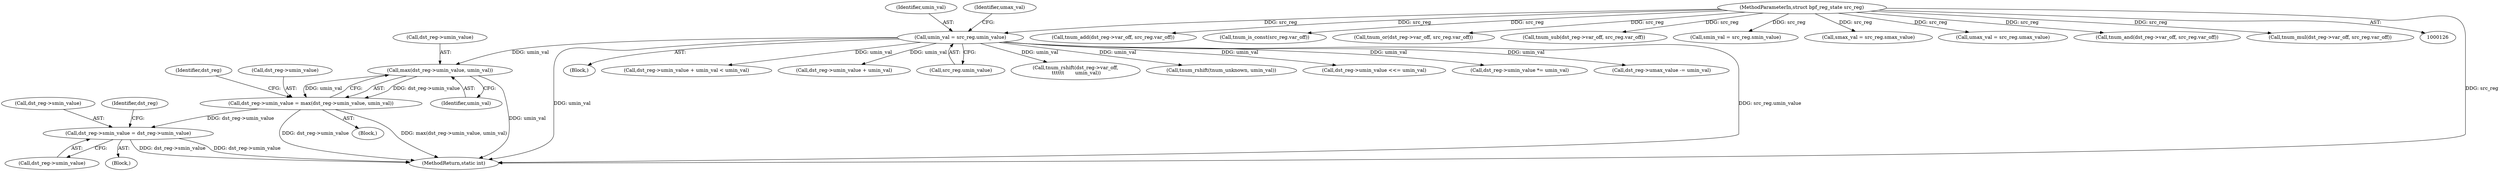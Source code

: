 digraph "0_linux_4374f256ce8182019353c0c639bb8d0695b4c941@pointer" {
"1000574" [label="(Call,max(dst_reg->umin_value, umin_val))"];
"1000173" [label="(Call,umin_val = src_reg.umin_value)"];
"1000130" [label="(MethodParameterIn,struct bpf_reg_state src_reg)"];
"1000570" [label="(Call,dst_reg->umin_value = max(dst_reg->umin_value, umin_val))"];
"1000617" [label="(Call,dst_reg->smin_value = dst_reg->umin_value)"];
"1000621" [label="(Call,dst_reg->umin_value)"];
"1000130" [label="(MethodParameterIn,struct bpf_reg_state src_reg)"];
"1000131" [label="(Block,)"];
"1000575" [label="(Call,dst_reg->umin_value)"];
"1000277" [label="(Call,tnum_add(dst_reg->var_off, src_reg.var_off))"];
"1000185" [label="(Call,tnum_is_const(src_reg.var_off))"];
"1000563" [label="(Call,tnum_or(dst_reg->var_off, src_reg.var_off))"];
"1000617" [label="(Call,dst_reg->smin_value = dst_reg->umin_value)"];
"1000570" [label="(Call,dst_reg->umin_value = max(dst_reg->umin_value, umin_val))"];
"1000236" [label="(Call,dst_reg->umin_value + umin_val < umin_val)"];
"1000237" [label="(Call,dst_reg->umin_value + umin_val)"];
"1000354" [label="(Call,tnum_sub(dst_reg->var_off, src_reg.var_off))"];
"1000175" [label="(Call,src_reg.umin_value)"];
"1000761" [label="(Call,tnum_rshift(dst_reg->var_off,\n \t\t\t\t\t\t       umin_val))"];
"1000771" [label="(Call,tnum_rshift(tnum_unknown, umin_val))"];
"1000197" [label="(Block,)"];
"1000163" [label="(Call,smin_val = src_reg.smin_value)"];
"1000168" [label="(Call,smax_val = src_reg.smax_value)"];
"1000649" [label="(Call,dst_reg->umin_value <<= umin_val)"];
"1000801" [label="(MethodReturn,static int)"];
"1000406" [label="(Call,dst_reg->umin_value *= umin_val)"];
"1000626" [label="(Identifier,dst_reg)"];
"1000178" [label="(Call,umax_val = src_reg.umax_value)"];
"1000174" [label="(Identifier,umin_val)"];
"1000618" [label="(Call,dst_reg->smin_value)"];
"1000474" [label="(Call,tnum_and(dst_reg->var_off, src_reg.var_off))"];
"1000581" [label="(Identifier,dst_reg)"];
"1000616" [label="(Block,)"];
"1000367" [label="(Call,tnum_mul(dst_reg->var_off, src_reg.var_off))"];
"1000574" [label="(Call,max(dst_reg->umin_value, umin_val))"];
"1000173" [label="(Call,umin_val = src_reg.umin_value)"];
"1000179" [label="(Identifier,umax_val)"];
"1000571" [label="(Call,dst_reg->umin_value)"];
"1000578" [label="(Identifier,umin_val)"];
"1000345" [label="(Call,dst_reg->umax_value -= umin_val)"];
"1000574" -> "1000570"  [label="AST: "];
"1000574" -> "1000578"  [label="CFG: "];
"1000575" -> "1000574"  [label="AST: "];
"1000578" -> "1000574"  [label="AST: "];
"1000570" -> "1000574"  [label="CFG: "];
"1000574" -> "1000801"  [label="DDG: umin_val"];
"1000574" -> "1000570"  [label="DDG: dst_reg->umin_value"];
"1000574" -> "1000570"  [label="DDG: umin_val"];
"1000173" -> "1000574"  [label="DDG: umin_val"];
"1000173" -> "1000131"  [label="AST: "];
"1000173" -> "1000175"  [label="CFG: "];
"1000174" -> "1000173"  [label="AST: "];
"1000175" -> "1000173"  [label="AST: "];
"1000179" -> "1000173"  [label="CFG: "];
"1000173" -> "1000801"  [label="DDG: src_reg.umin_value"];
"1000173" -> "1000801"  [label="DDG: umin_val"];
"1000130" -> "1000173"  [label="DDG: src_reg"];
"1000173" -> "1000236"  [label="DDG: umin_val"];
"1000173" -> "1000237"  [label="DDG: umin_val"];
"1000173" -> "1000345"  [label="DDG: umin_val"];
"1000173" -> "1000406"  [label="DDG: umin_val"];
"1000173" -> "1000649"  [label="DDG: umin_val"];
"1000173" -> "1000761"  [label="DDG: umin_val"];
"1000173" -> "1000771"  [label="DDG: umin_val"];
"1000130" -> "1000126"  [label="AST: "];
"1000130" -> "1000801"  [label="DDG: src_reg"];
"1000130" -> "1000163"  [label="DDG: src_reg"];
"1000130" -> "1000168"  [label="DDG: src_reg"];
"1000130" -> "1000178"  [label="DDG: src_reg"];
"1000130" -> "1000185"  [label="DDG: src_reg"];
"1000130" -> "1000277"  [label="DDG: src_reg"];
"1000130" -> "1000354"  [label="DDG: src_reg"];
"1000130" -> "1000367"  [label="DDG: src_reg"];
"1000130" -> "1000474"  [label="DDG: src_reg"];
"1000130" -> "1000563"  [label="DDG: src_reg"];
"1000570" -> "1000197"  [label="AST: "];
"1000571" -> "1000570"  [label="AST: "];
"1000581" -> "1000570"  [label="CFG: "];
"1000570" -> "1000801"  [label="DDG: dst_reg->umin_value"];
"1000570" -> "1000801"  [label="DDG: max(dst_reg->umin_value, umin_val)"];
"1000570" -> "1000617"  [label="DDG: dst_reg->umin_value"];
"1000617" -> "1000616"  [label="AST: "];
"1000617" -> "1000621"  [label="CFG: "];
"1000618" -> "1000617"  [label="AST: "];
"1000621" -> "1000617"  [label="AST: "];
"1000626" -> "1000617"  [label="CFG: "];
"1000617" -> "1000801"  [label="DDG: dst_reg->smin_value"];
"1000617" -> "1000801"  [label="DDG: dst_reg->umin_value"];
}
